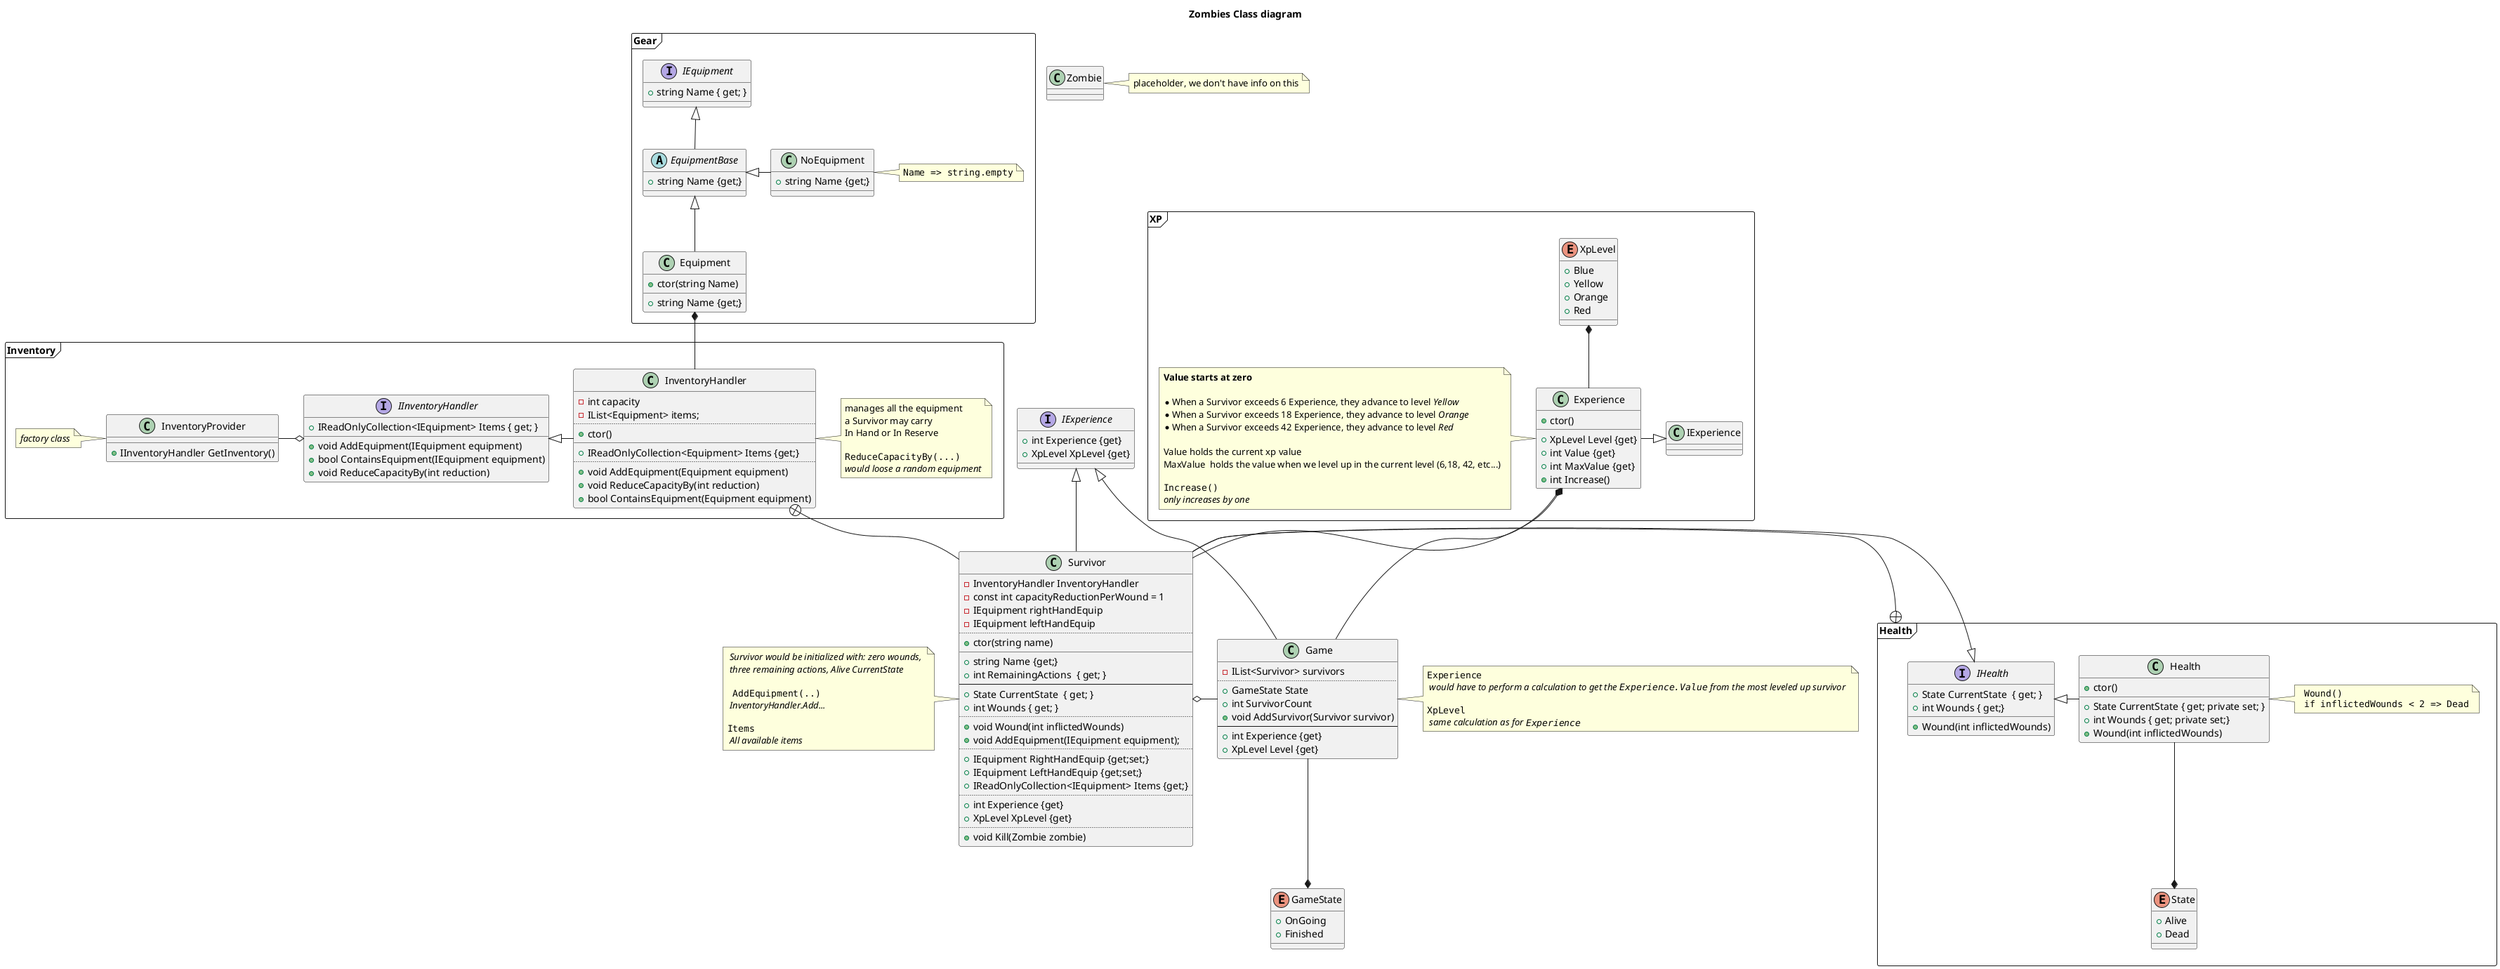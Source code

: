 @startuml "Zombies Class diagram"

title "Zombies Class diagram"


frame Gear{

    interface IEquipment{
        +string Name { get; }
    }

    abstract class EquipmentBase
    {
        +string Name {get;}
    }
    IEquipment <|--EquipmentBase

    class NoEquipment
    {
        +string Name {get;}
    }

    note right
        ""Name => string.empty""
    end note

    EquipmentBase <|-right- NoEquipment


    class Equipment
    {
        +ctor(string Name)
        __
        +string Name {get;}
    }

    EquipmentBase <|-- Equipment
}

frame Inventory{

    interface IInventoryHandler
    {
        +IReadOnlyCollection<IEquipment> Items { get; }
        +void AddEquipment(IEquipment equipment)
        +bool ContainsEquipment(IEquipment equipment)
        +void ReduceCapacityBy(int reduction)
    }

    class InventoryProvider{
        +IInventoryHandler GetInventory()
    }
    note left
        //factory class//
    end note
    IInventoryHandler o-left- InventoryProvider

    class InventoryHandler
    {
        -int capacity
        -IList<Equipment> items;
        ..
        +ctor()
        __
        +IReadOnlyCollection<Equipment> Items {get;}
        ..
        +void AddEquipment(Equipment equipment)
        +void ReduceCapacityBy(int reduction)
        +bool ContainsEquipment(Equipment equipment)
    }

    note right
        manages all the equipment
        a Survivor may carry
        In Hand or In Reserve

        ""ReduceCapacityBy(...)""
        //would loose a random equipment//
    end note

    IInventoryHandler <|- InventoryHandler
    Equipment *-- InventoryHandler
}

frame Health {

    enum State{
        +Alive
        +Dead
    }

    interface IHealth
    {
        +State CurrentState  { get; }
        +int Wounds { get;}
        +Wound(int inflictedWounds)
    }

    class Health
    {
        +ctor()
        __
        +State CurrentState { get; private set; }
        +int Wounds { get; private set;}
        +Wound(int inflictedWounds)
    }

    note right
        "" Wound() ""
        "" if inflictedWounds < 2 => Dead""
    end note

    State *-up- Health
    IHealth <|- Health
}

frame XP {
    enum XpLevel
    {
        +Blue
        +Yellow
        +Orange
        +Red
    }



    class Experience
    {
        +ctor()
        __
        +XpLevel Level {get}
        +int Value {get}
        +int MaxValue {get}
        +int Increase()
    }
    note left
        <b>Value starts at zero</b>

        * When a Survivor exceeds 6 Experience, they advance to level //Yellow//
        * When a Survivor exceeds 18 Experience, they advance to level //Orange//
        * When a Survivor exceeds 42 Experience, they advance to level //Red//

        Value holds the current xp value
        MaxValue  holds the value when we level up in the current level (6,18, 42, etc...)

        ""Increase()""
        //only increases by one//
    end note

    XpLevel *-down- Experience
    IExperience <|-left- Experience
}

interface IExperience{
    +int Experience {get}
    +XpLevel XpLevel {get}
}

class Survivor
{
    -InventoryHandler InventoryHandler
    -const int capacityReductionPerWound = 1
    -IEquipment rightHandEquip
    -IEquipment leftHandEquip
    ..
    +ctor(string name)
    __
    +string Name {get;}
    +int RemainingActions  { get; }
    --
    +State CurrentState  { get; }
    +int Wounds { get; }
    ..
    +void Wound(int inflictedWounds)
    +void AddEquipment(IEquipment equipment);
    ..
    +IEquipment RightHandEquip {get;set;}
    +IEquipment LeftHandEquip {get;set;}
    +IReadOnlyCollection<IEquipment> Items {get;}
    ..
    +int Experience {get}
    +XpLevel XpLevel {get}
    ..
    +void Kill(Zombie zombie)
}

note left
    // Survivor would be initialized with: zero wounds, //
    // three remaining actions, Alive CurrentState //

    "" AddEquipment(..) ""
    // InventoryHandler.Add...//

    ""Items""
    // All available items //
end note

Health +-up- Survivor
IHealth <|- Survivor
Experience *-- Survivor
IExperience <|-- Survivor
InventoryHandler +-- Survivor


class Zombie {

}
note right
    placeholder, we don't have info on this
end note

enum GameState{
    +OnGoing
    +Finished
}

class Game
{
    -IList<Survivor> survivors
    ....
    +GameState State
    +int SurvivorCount
    +void AddSurvivor(Survivor survivor)
    --
    +int Experience {get}
    +XpLevel Level {get}
}

note right
    ""Experience""
    // would have to perform a calculation to get the ""Experience.Value"" from the most leveled up survivor //

    ""XpLevel""
    // same calculation as for ""Experience"" //
end note

Survivor o- Game
GameState *-up- Game
Experience *-- Game
IExperience <|-- Game

@enduml